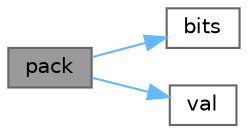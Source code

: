 digraph "pack"
{
 // LATEX_PDF_SIZE
  bgcolor="transparent";
  edge [fontname=Helvetica,fontsize=10,labelfontname=Helvetica,labelfontsize=10];
  node [fontname=Helvetica,fontsize=10,shape=box,height=0.2,width=0.4];
  rankdir="LR";
  Node1 [id="Node000001",label="pack",height=0.2,width=0.4,color="gray40", fillcolor="grey60", style="filled", fontcolor="black",tooltip=" "];
  Node1 -> Node2 [id="edge1_Node000001_Node000002",color="steelblue1",style="solid",tooltip=" "];
  Node2 [id="Node000002",label="bits",height=0.2,width=0.4,color="grey40", fillcolor="white", style="filled",URL="$classFoam_1_1labelBits.html#a38bd2a6fe4f91d210e0450948c239483",tooltip=" "];
  Node1 -> Node3 [id="edge2_Node000001_Node000003",color="steelblue1",style="solid",tooltip=" "];
  Node3 [id="Node000003",label="val",height=0.2,width=0.4,color="grey40", fillcolor="white", style="filled",URL="$classFoam_1_1labelBits.html#ab7fa8a574fc163a8c5e0f2228c34579f",tooltip=" "];
}
